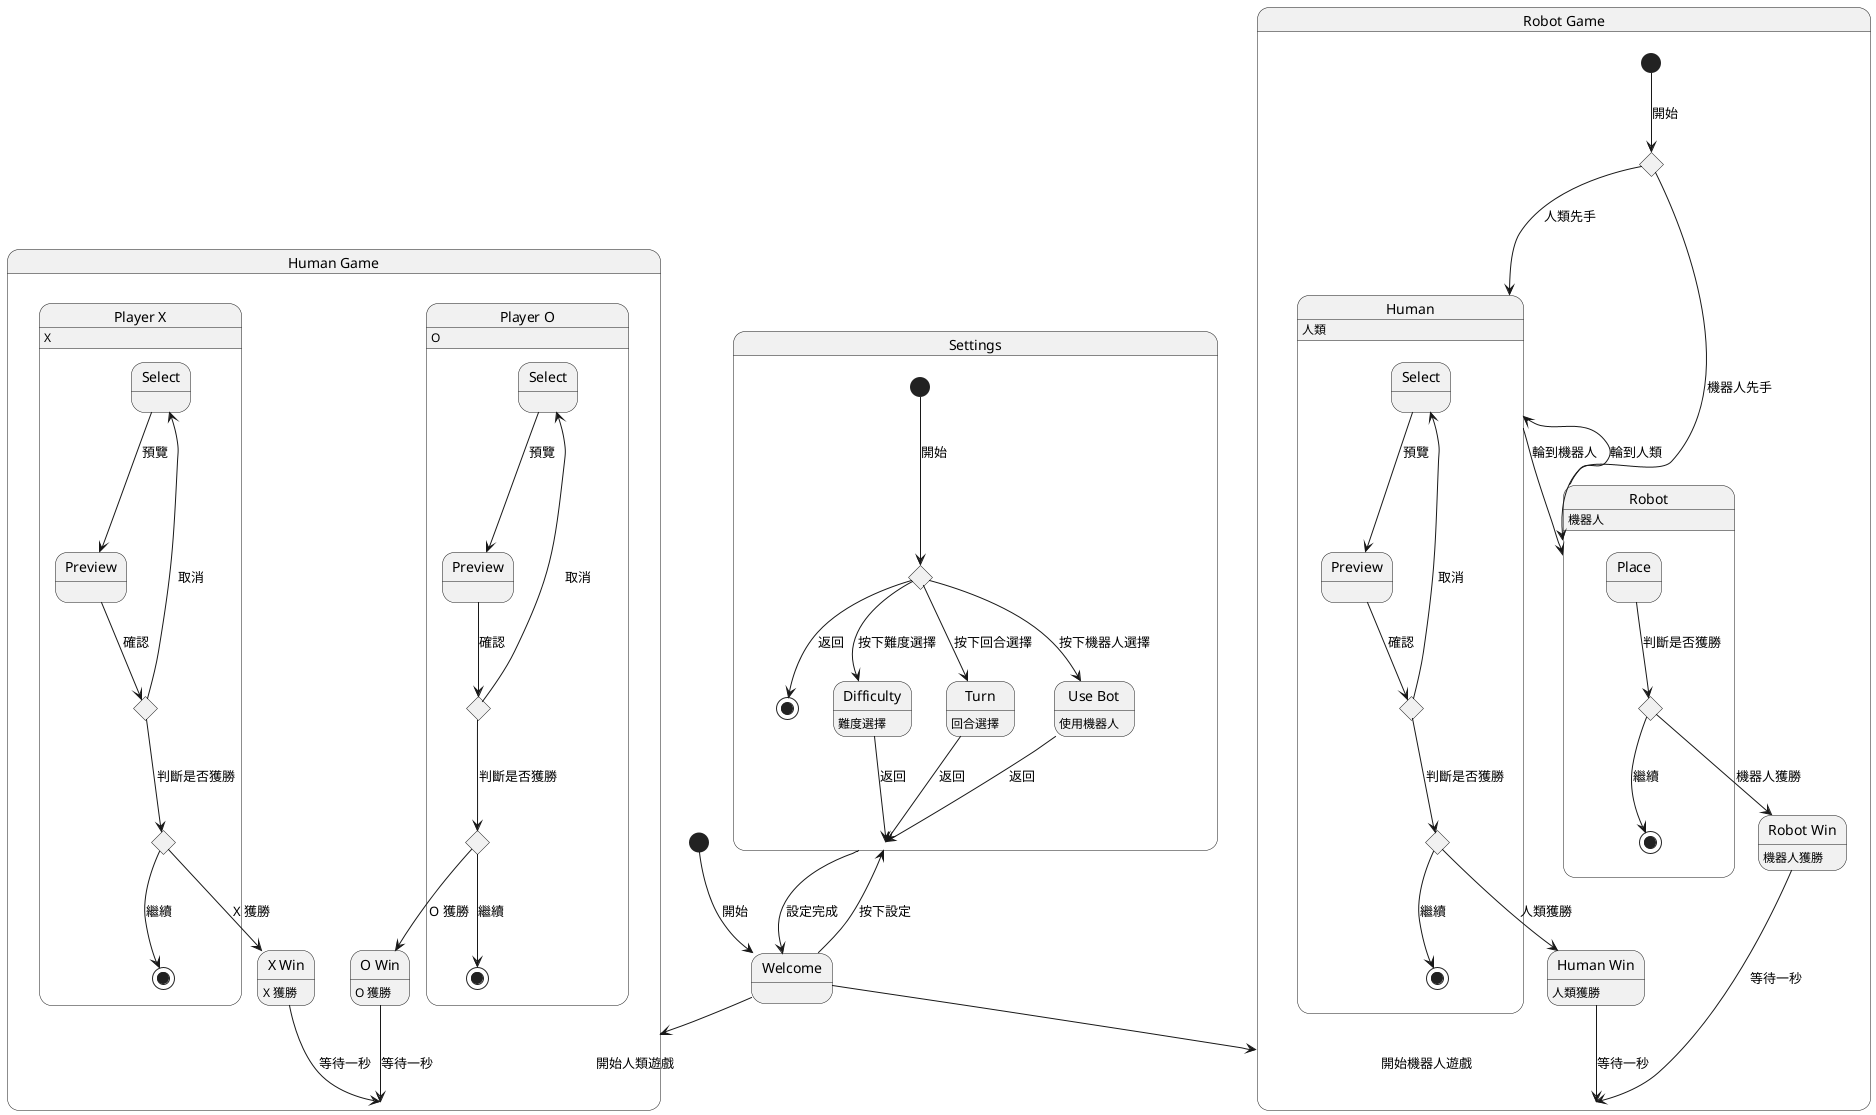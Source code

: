 @startuml state

state "Welcome" as welcome {
}	

state "Settings" as settings {
	state selection <<choice>>
	state "Difficulty" as difficulty {
		difficulty: 難度選擇
	}
	state "Turn" as turn {
		turn: 回合選擇
	}
	state "Use Bot" as use_bot {
		use_bot: 使用機器人
	}

	[*] --> selection : 開始
	selection --> difficulty : 按下難度選擇
	selection --> turn : 按下回合選擇
	selection --> use_bot : 按下機器人選擇
	difficulty --> settings : 返回
	turn --> settings : 返回
	use_bot --> settings : 返回
	selection --> [*] : 返回
}

state "Human Game" as human_game {
	state "O Win" as o_win {
		o_win : O 獲勝
		o_win --> human_game : 等待一秒
	}

	state "X Win" as x_win {
		x_win : X 獲勝
		x_win --> human_game : 等待一秒
	}

	state "Player O" as Player_1 {
		Player_1 : O
		state "Select" as player_1_select 
		state "Preview" as player_1_preview 
		player_1_select --> player_1_preview : 預覽
		state player_1_confirm <<choice>> 
		state player_1_judge <<choice>>
		player_1_preview --> player_1_confirm : 確認
		player_1_confirm --> player_1_judge : 判斷是否獲勝
		player_1_judge --> o_win : O 獲勝
		player_1_judge --> [*] : 繼續
		player_1_confirm --> player_1_select : 取消
	}

	state "Player X" as Player_2 {
		Player_2 : X
		state "Select" as player_2_select 
		state "Preview" as player_2_preview 
		player_2_select --> player_2_preview : 預覽
		state player_2_confirm <<choice>> 
		state player_2_judge <<choice>>
		player_2_preview --> player_2_confirm : 確認
		player_2_confirm --> player_2_judge : 判斷是否獲勝
		player_2_judge --> x_win : X 獲勝
		player_2_judge --> [*] : 繼續
		player_2_confirm --> player_2_select : 取消
	}

}

state "Robot Game" as robot_game {
	state "Human Win" as human_win {
		human_win : 人類獲勝
		human_win --> robot_game : 等待一秒
	}

	state "Robot Win" as robot_win {
		robot_win : 機器人獲勝
		robot_win --> robot_game : 等待一秒
	}

	state Human {
		Human : 人類
		Select --> Preview : 預覽
		state confirm <<choice>> 
		state judge <<choice>> 
		Preview --> confirm : 確認
		confirm --> judge : 判斷是否獲勝
		judge --> human_win : 人類獲勝
		judge --> [*] : 繼續
		confirm --> Select : 取消
	}

	state Robot {
		Robot : 機器人
		state judge_robot <<choice>> 
		Place --> judge_robot : 判斷是否獲勝
		judge_robot --> robot_win : 機器人獲勝
		judge_robot --> [*] : 繼續
	}

	state bot_first <<choice>>
	[*] --> bot_first : 開始
	bot_first --> Human : 人類先手
	bot_first --> Robot : 機器人先手
	Human -right-> Robot : 輪到機器人
	Robot -up-> Human : 輪到人類
}


[*] --> welcome : 開始
welcome --> settings : 按下設定
welcome --> robot_game : 開始機器人遊戲
welcome --> human_game : 開始人類遊戲
settings --> welcome : 設定完成

@enduml